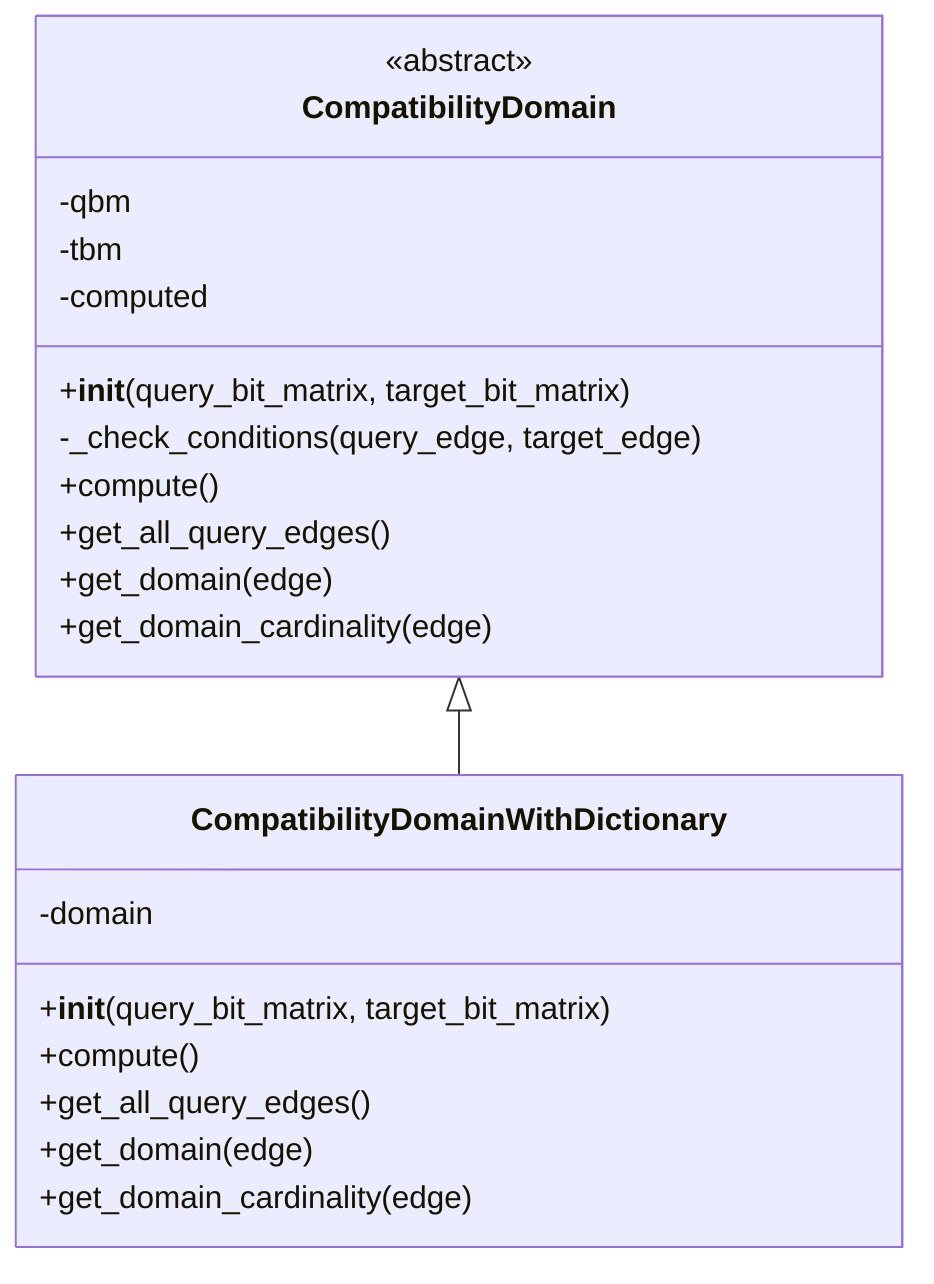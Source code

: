 classDiagram
    class CompatibilityDomain {
        <<abstract>>
        -qbm
        -tbm
        -computed
        +__init__(query_bit_matrix, target_bit_matrix)
        -_check_conditions(query_edge, target_edge)
        +compute()
        +get_all_query_edges()
        +get_domain(edge)
        +get_domain_cardinality(edge)
    }
    class CompatibilityDomainWithDictionary {
        -domain
        +__init__(query_bit_matrix, target_bit_matrix)
        +compute()
        +get_all_query_edges()
        +get_domain(edge)
        +get_domain_cardinality(edge)
    }

    CompatibilityDomain
    CompatibilityDomain <|-- CompatibilityDomainWithDictionary